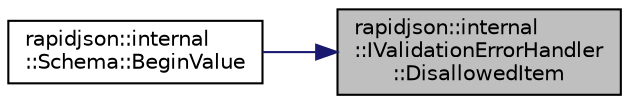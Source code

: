 digraph "rapidjson::internal::IValidationErrorHandler::DisallowedItem"
{
 // INTERACTIVE_SVG=YES
 // LATEX_PDF_SIZE
  edge [fontname="Helvetica",fontsize="10",labelfontname="Helvetica",labelfontsize="10"];
  node [fontname="Helvetica",fontsize="10",shape=record];
  rankdir="RL";
  Node36 [label="rapidjson::internal\l::IValidationErrorHandler\l::DisallowedItem",height=0.2,width=0.4,color="black", fillcolor="grey75", style="filled", fontcolor="black",tooltip=" "];
  Node36 -> Node37 [dir="back",color="midnightblue",fontsize="10",style="solid",fontname="Helvetica"];
  Node37 [label="rapidjson::internal\l::Schema::BeginValue",height=0.2,width=0.4,color="black", fillcolor="white", style="filled",URL="$classrapidjson_1_1internal_1_1_schema.html#abc55e67708a79ef20f2d9bb969a66949",tooltip=" "];
}

